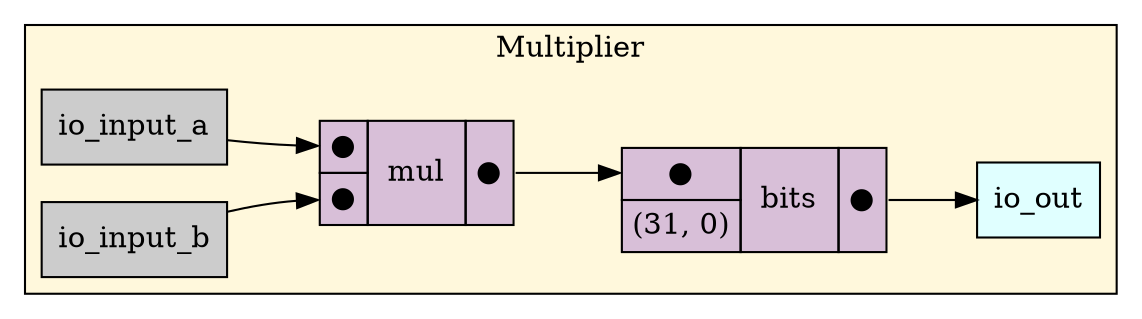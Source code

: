 digraph Multiplier {
stylesheet = "styles.css"
rankdir="LR" 

subgraph cluster_Multiplier {
  label="Multiplier"
  URL=""
  bgcolor="#FFF8DC"
  cluster_Multiplier_io_input_a [shape = "rectangle" style="filled" fillcolor="#CCCCCC" label="io_input_a" rank="0"]
     
cluster_Multiplier_io_input_b [shape = "rectangle" style="filled" fillcolor="#CCCCCC" label="io_input_b" rank="0"]
     
cluster_Multiplier_io_out [shape = "rectangle" style="filled" fillcolor="#E0FFFF" label="io_out" rank="1000"]
     

op_bits_1 [shape = "plaintext" label=<
<TABLE BORDER="0" CELLBORDER="1" CELLSPACING="0" CELLPADDING="4" BGCOLOR="#D8BFD8">
  <TR>
    <TD PORT="in1">&#x25cf;</TD>
    <TD ROWSPAN="2" > bits </TD>
    <TD ROWSPAN="2" PORT="out">&#x25cf;</TD>
  </TR>
  <TR>
    <TD>(31, 0)</TD>
  </TR>
</TABLE>>];
       

op_mul_2 [shape = "plaintext" label=<
<TABLE BORDER="0" CELLBORDER="1" CELLSPACING="0" CELLPADDING="4" BGCOLOR="#D8BFD8">
  <TR>
    <TD PORT="in1">&#x25cf;</TD>
    <TD ROWSPAN="2" > mul </TD>
    <TD ROWSPAN="2" PORT="out">&#x25cf;</TD>
  </TR>
  <TR>
    <TD PORT="in2">&#x25cf;</TD>
  </TR>
</TABLE>>];
       

  op_mul_2:out -> op_bits_1:in1
  cluster_Multiplier_io_input_b -> op_mul_2:in2
  cluster_Multiplier_io_input_a -> op_mul_2:in1
  op_bits_1:out -> cluster_Multiplier_io_out
  
  
}
     
}
